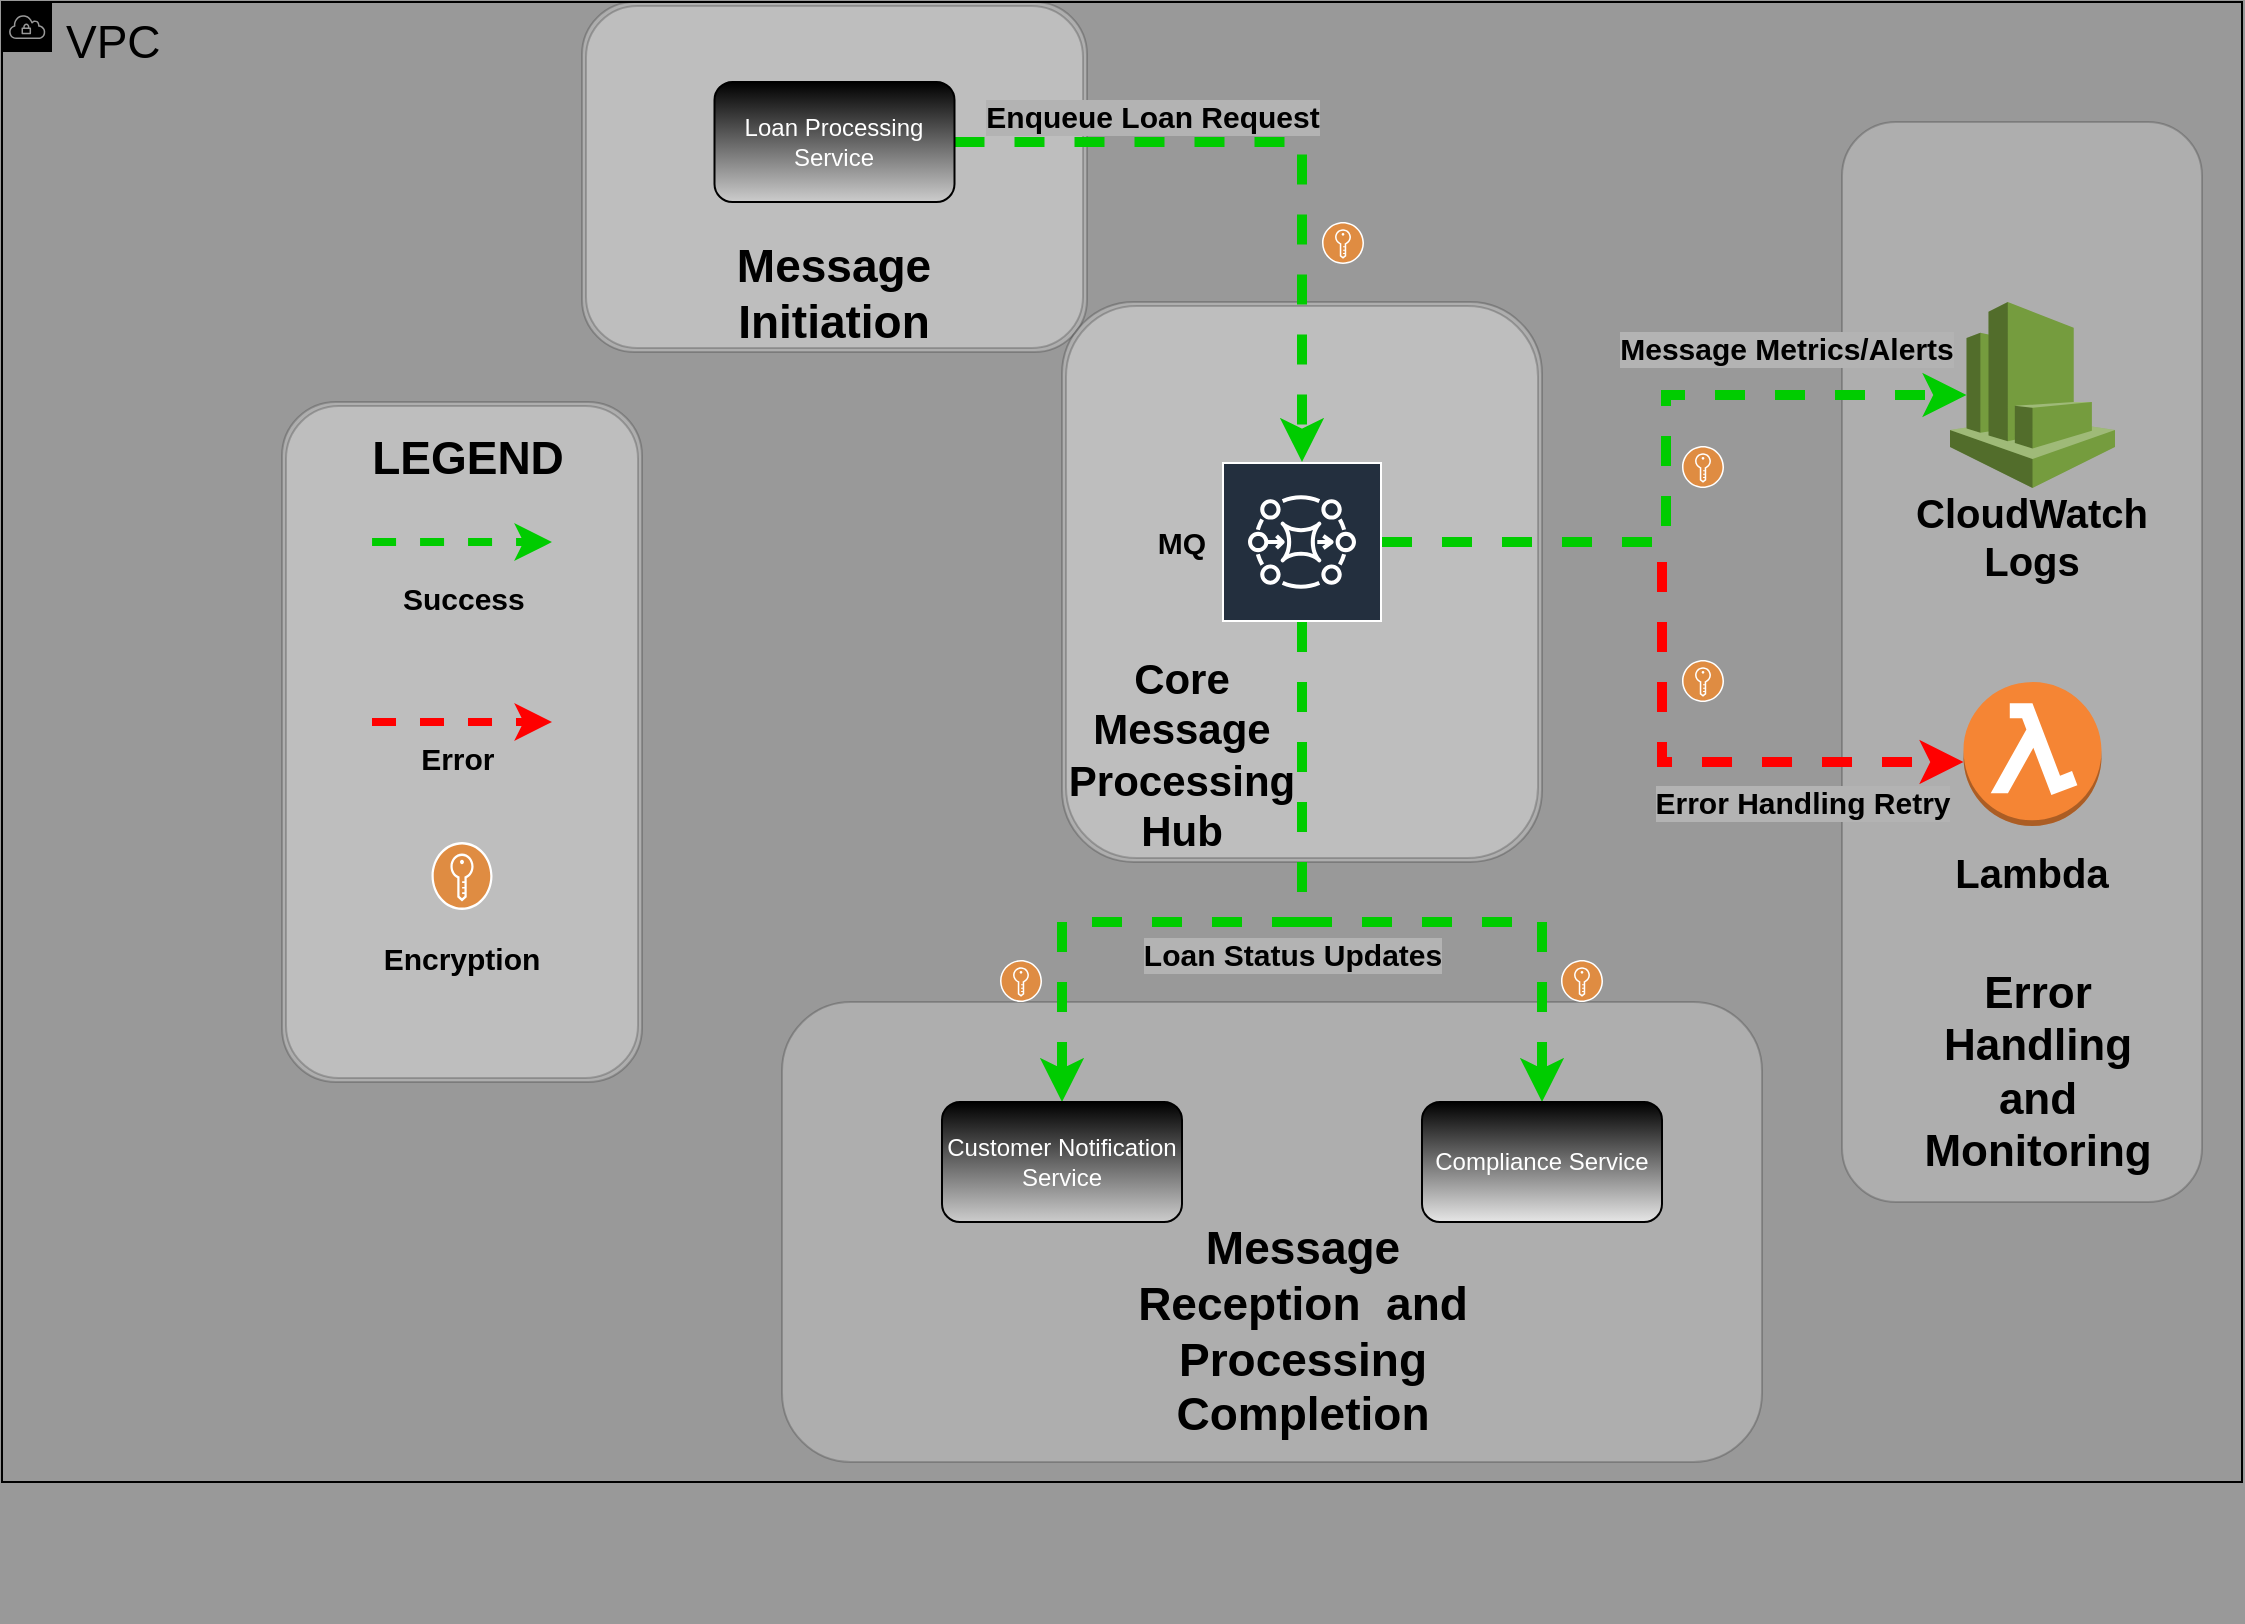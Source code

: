 <mxfile version="24.8.0">
  <diagram name="Page-1" id="SkigJRigNg3A36J5fPUV">
    <mxGraphModel dx="2173" dy="1920" grid="1" gridSize="10" guides="1" tooltips="1" connect="1" arrows="1" fold="1" page="1" pageScale="1" pageWidth="850" pageHeight="1100" background="#999999" math="0" shadow="0">
      <root>
        <mxCell id="0" />
        <mxCell id="1" parent="0" />
        <mxCell id="YzbT-L8hGDfXFzFk-YVD-21" value="a" style="shape=ext;double=1;rounded=1;whiteSpace=wrap;html=1;textOpacity=0;opacity=20;" parent="1" vertex="1">
          <mxGeometry x="-10" y="-10" width="252.5" height="175" as="geometry" />
        </mxCell>
        <mxCell id="YzbT-L8hGDfXFzFk-YVD-18" value="" style="shape=ext;double=1;rounded=1;whiteSpace=wrap;html=1;opacity=20;" parent="1" vertex="1">
          <mxGeometry x="230" y="140" width="240" height="280" as="geometry" />
        </mxCell>
        <mxCell id="YzbT-L8hGDfXFzFk-YVD-16" value="" style="rounded=1;whiteSpace=wrap;html=1;opacity=20;" parent="1" vertex="1">
          <mxGeometry x="90" y="490" width="490" height="230" as="geometry" />
        </mxCell>
        <mxCell id="YzbT-L8hGDfXFzFk-YVD-11" value="" style="rounded=1;whiteSpace=wrap;html=1;opacity=20;" parent="1" vertex="1">
          <mxGeometry x="620" y="50" width="180" height="540" as="geometry" />
        </mxCell>
        <mxCell id="fFSCSp_Biz5DmQAELRgy-18" style="edgeStyle=orthogonalEdgeStyle;rounded=0;orthogonalLoop=1;jettySize=auto;html=1;strokeColor=#00CC00;strokeWidth=5;dashed=1;" edge="1" parent="1" source="YzbT-L8hGDfXFzFk-YVD-1" target="YzbT-L8hGDfXFzFk-YVD-5">
          <mxGeometry relative="1" as="geometry">
            <Array as="points">
              <mxPoint x="350" y="450" />
              <mxPoint x="230" y="450" />
            </Array>
          </mxGeometry>
        </mxCell>
        <mxCell id="fFSCSp_Biz5DmQAELRgy-19" style="edgeStyle=orthogonalEdgeStyle;rounded=0;orthogonalLoop=1;jettySize=auto;html=1;strokeColor=#00CC00;dashed=1;strokeWidth=5;" edge="1" parent="1" source="YzbT-L8hGDfXFzFk-YVD-1" target="YzbT-L8hGDfXFzFk-YVD-4">
          <mxGeometry relative="1" as="geometry">
            <Array as="points">
              <mxPoint x="350" y="450" />
              <mxPoint x="470" y="450" />
            </Array>
          </mxGeometry>
        </mxCell>
        <mxCell id="YzbT-L8hGDfXFzFk-YVD-1" value="" style="sketch=0;outlineConnect=0;fontColor=#232F3E;gradientColor=none;strokeColor=#ffffff;fillColor=#232F3E;dashed=0;verticalLabelPosition=middle;verticalAlign=bottom;align=center;html=1;whiteSpace=wrap;fontSize=10;fontStyle=1;spacing=3;shape=mxgraph.aws4.productIcon;prIcon=mxgraph.aws4.mq;" parent="1" vertex="1">
          <mxGeometry x="310" y="220" width="80" height="80" as="geometry" />
        </mxCell>
        <mxCell id="YzbT-L8hGDfXFzFk-YVD-2" value="" style="outlineConnect=0;dashed=0;verticalLabelPosition=bottom;verticalAlign=top;align=center;html=1;shape=mxgraph.aws3.cloudwatch;fillColor=#759C3E;gradientColor=none;" parent="1" vertex="1">
          <mxGeometry x="674" y="140" width="82.5" height="93" as="geometry" />
        </mxCell>
        <mxCell id="YzbT-L8hGDfXFzFk-YVD-4" value="&lt;font color=&quot;#ffffff&quot;&gt;Compliance Service&lt;/font&gt;" style="rounded=1;whiteSpace=wrap;html=1;fillColor=#E6E6E6;gradientColor=#000000;strokeColor=#000000;gradientDirection=north;" parent="1" vertex="1">
          <mxGeometry x="410" y="540" width="120" height="60" as="geometry" />
        </mxCell>
        <mxCell id="YzbT-L8hGDfXFzFk-YVD-5" value="&lt;font color=&quot;#ffffff&quot;&gt;Customer Notification Service&lt;/font&gt;" style="rounded=1;whiteSpace=wrap;html=1;fillColor=#CCCCCC;gradientColor=#000000;strokeColor=#000000;gradientDirection=north;" parent="1" vertex="1">
          <mxGeometry x="170" y="540" width="120" height="60" as="geometry" />
        </mxCell>
        <mxCell id="fFSCSp_Biz5DmQAELRgy-61" style="edgeStyle=orthogonalEdgeStyle;rounded=0;orthogonalLoop=1;jettySize=auto;html=1;exitX=1;exitY=0.5;exitDx=0;exitDy=0;dashed=1;strokeWidth=5;strokeColor=#00CC00;" edge="1" parent="1" source="YzbT-L8hGDfXFzFk-YVD-6" target="YzbT-L8hGDfXFzFk-YVD-1">
          <mxGeometry relative="1" as="geometry" />
        </mxCell>
        <mxCell id="YzbT-L8hGDfXFzFk-YVD-6" value="&lt;font color=&quot;#ffffff&quot;&gt;Loan Processing Service&lt;/font&gt;" style="rounded=1;whiteSpace=wrap;html=1;fillColor=#CCCCCC;gradientColor=#000000;strokeColor=#000000;gradientDirection=north;" parent="1" vertex="1">
          <mxGeometry x="56.25" y="30" width="120" height="60" as="geometry" />
        </mxCell>
        <mxCell id="YzbT-L8hGDfXFzFk-YVD-7" style="edgeStyle=orthogonalEdgeStyle;rounded=0;orthogonalLoop=1;jettySize=auto;html=1;dashed=1;strokeColor=#FF0000;strokeWidth=5;" parent="1" source="YzbT-L8hGDfXFzFk-YVD-1" target="fFSCSp_Biz5DmQAELRgy-54" edge="1">
          <mxGeometry relative="1" as="geometry">
            <mxPoint x="660" y="260" as="targetPoint" />
            <Array as="points">
              <mxPoint x="530" y="260" />
              <mxPoint x="530" y="370" />
            </Array>
          </mxGeometry>
        </mxCell>
        <mxCell id="YzbT-L8hGDfXFzFk-YVD-8" value="&lt;font style=&quot;font-size: 15px;&quot;&gt;Error Handling Retry&lt;/font&gt;" style="edgeLabel;html=1;align=center;verticalAlign=middle;resizable=0;points=[];labelBackgroundColor=#B3B3B3;fontStyle=1" parent="YzbT-L8hGDfXFzFk-YVD-7" vertex="1" connectable="0">
          <mxGeometry x="-0.353" y="-6" relative="1" as="geometry">
            <mxPoint x="80" y="124" as="offset" />
          </mxGeometry>
        </mxCell>
        <mxCell id="YzbT-L8hGDfXFzFk-YVD-9" style="edgeStyle=orthogonalEdgeStyle;rounded=0;orthogonalLoop=1;jettySize=auto;html=1;entryX=0.1;entryY=0.5;entryDx=0;entryDy=0;entryPerimeter=0;strokeWidth=5;dashed=1;strokeColor=#00CC00;" parent="1" source="YzbT-L8hGDfXFzFk-YVD-1" target="YzbT-L8hGDfXFzFk-YVD-2" edge="1">
          <mxGeometry relative="1" as="geometry" />
        </mxCell>
        <mxCell id="YzbT-L8hGDfXFzFk-YVD-10" value="&lt;font style=&quot;font-size: 15px;&quot;&gt;Message Metrics/Alerts&lt;/font&gt;" style="edgeLabel;html=1;align=center;verticalAlign=middle;resizable=0;points=[];labelBackgroundColor=#B3B3B3;fontStyle=1" parent="1" vertex="1" connectable="0">
          <mxGeometry x="590.001" y="280" as="geometry">
            <mxPoint x="2" y="-117" as="offset" />
          </mxGeometry>
        </mxCell>
        <mxCell id="YzbT-L8hGDfXFzFk-YVD-17" value="Message Reception&amp;nbsp; and Processing Completion" style="text;strokeColor=none;align=center;fillColor=none;html=1;verticalAlign=middle;whiteSpace=wrap;rounded=0;fontStyle=1;fontSize=23;" parent="1" vertex="1">
          <mxGeometry x="252.5" y="640" width="195" height="30" as="geometry" />
        </mxCell>
        <mxCell id="YzbT-L8hGDfXFzFk-YVD-19" value="&lt;font style=&quot;font-size: 21px;&quot;&gt;Core Message Processing Hub&lt;/font&gt;" style="text;strokeColor=none;align=center;fillColor=none;html=1;verticalAlign=middle;whiteSpace=wrap;rounded=0;fontSize=15;fontStyle=1" parent="1" vertex="1">
          <mxGeometry x="225" y="351" width="130" height="30" as="geometry" />
        </mxCell>
        <mxCell id="YzbT-L8hGDfXFzFk-YVD-22" value="&lt;font style=&quot;font-size: 23px;&quot;&gt;Message Initiation&lt;/font&gt;" style="text;strokeColor=none;align=center;fillColor=none;html=1;verticalAlign=middle;whiteSpace=wrap;rounded=0;fontSize=15;fontStyle=1" parent="1" vertex="1">
          <mxGeometry x="46.25" y="121" width="140" height="30" as="geometry" />
        </mxCell>
        <mxCell id="YzbT-L8hGDfXFzFk-YVD-24" value="Error Handling and Monitoring" style="text;strokeColor=none;align=center;fillColor=none;html=1;verticalAlign=middle;whiteSpace=wrap;rounded=0;fontSize=22;fontStyle=1" parent="1" vertex="1">
          <mxGeometry x="688.25" y="510" width="60" height="30" as="geometry" />
        </mxCell>
        <mxCell id="lU9kTMsstc44mvVwPtHD-2" value="&lt;font style=&quot;font-size: 15px;&quot;&gt;Enqueue Loan Request&lt;/font&gt;" style="edgeLabel;html=1;align=center;verticalAlign=middle;resizable=0;points=[];labelBackgroundColor=#B3B3B3;fontStyle=1" parent="1" vertex="1" connectable="0">
          <mxGeometry x="630.004" y="381" as="geometry">
            <mxPoint x="-355" y="-334" as="offset" />
          </mxGeometry>
        </mxCell>
        <mxCell id="lU9kTMsstc44mvVwPtHD-3" value="&lt;font style=&quot;font-size: 15px;&quot;&gt;Loan Status Updates&lt;/font&gt;" style="edgeLabel;html=1;align=center;verticalAlign=middle;resizable=0;points=[];labelBackgroundColor=#B3B3B3;fontStyle=1" parent="1" vertex="1" connectable="0">
          <mxGeometry x="700.004" y="800" as="geometry">
            <mxPoint x="-355" y="-334" as="offset" />
          </mxGeometry>
        </mxCell>
        <mxCell id="fFSCSp_Biz5DmQAELRgy-1" value="" style="group" vertex="1" connectable="0" parent="1">
          <mxGeometry x="-160" y="190" width="180" height="340" as="geometry" />
        </mxCell>
        <mxCell id="fFSCSp_Biz5DmQAELRgy-2" value="" style="shape=ext;double=1;rounded=1;whiteSpace=wrap;html=1;opacity=20;" vertex="1" parent="fFSCSp_Biz5DmQAELRgy-1">
          <mxGeometry width="180" height="340.0" as="geometry" />
        </mxCell>
        <mxCell id="fFSCSp_Biz5DmQAELRgy-3" value="" style="endArrow=classic;html=1;rounded=0;entryX=0.833;entryY=0.83;entryDx=0;entryDy=0;entryPerimeter=0;dashed=1;strokeColor=#00CC00;strokeWidth=4;" edge="1" parent="fFSCSp_Biz5DmQAELRgy-1">
          <mxGeometry width="50" height="50" relative="1" as="geometry">
            <mxPoint x="45.03" y="69.997" as="sourcePoint" />
            <mxPoint x="134.97" y="70.026" as="targetPoint" />
          </mxGeometry>
        </mxCell>
        <mxCell id="fFSCSp_Biz5DmQAELRgy-4" value="" style="endArrow=classic;html=1;rounded=0;entryX=0.833;entryY=0.83;entryDx=0;entryDy=0;entryPerimeter=0;strokeColor=#FF0000;dashed=1;strokeWidth=4;" edge="1" parent="fFSCSp_Biz5DmQAELRgy-1">
          <mxGeometry width="50" height="50" relative="1" as="geometry">
            <mxPoint x="45" y="160.0" as="sourcePoint" />
            <mxPoint x="135" y="160.0" as="targetPoint" />
          </mxGeometry>
        </mxCell>
        <mxCell id="fFSCSp_Biz5DmQAELRgy-11" value="&lt;b&gt;&lt;font style=&quot;font-size: 15px;&quot;&gt;Success&amp;nbsp;&lt;/font&gt;&lt;/b&gt;" style="text;strokeColor=none;align=center;fillColor=none;html=1;verticalAlign=middle;whiteSpace=wrap;rounded=0;" vertex="1" parent="fFSCSp_Biz5DmQAELRgy-1">
          <mxGeometry x="63" y="90.003" width="60" height="16.721" as="geometry" />
        </mxCell>
        <mxCell id="fFSCSp_Biz5DmQAELRgy-12" value="&lt;b&gt;&lt;font style=&quot;font-size: 15px;&quot;&gt;Error&amp;nbsp;&lt;/font&gt;&lt;/b&gt;" style="text;strokeColor=none;align=center;fillColor=none;html=1;verticalAlign=middle;whiteSpace=wrap;rounded=0;" vertex="1" parent="fFSCSp_Biz5DmQAELRgy-1">
          <mxGeometry x="60" y="170.004" width="60" height="16.721" as="geometry" />
        </mxCell>
        <mxCell id="fFSCSp_Biz5DmQAELRgy-13" value="&lt;b style=&quot;&quot;&gt;&lt;font style=&quot;font-size: 23px;&quot;&gt;LEGEND&lt;/font&gt;&lt;/b&gt;" style="text;strokeColor=none;align=center;fillColor=none;html=1;verticalAlign=middle;whiteSpace=wrap;rounded=0;fontSize=18;" vertex="1" parent="fFSCSp_Biz5DmQAELRgy-1">
          <mxGeometry x="63" y="19.997" width="60" height="16.721" as="geometry" />
        </mxCell>
        <mxCell id="fFSCSp_Biz5DmQAELRgy-56" value="" style="sketch=0;pointerEvents=1;shadow=0;dashed=0;html=1;strokeColor=none;fillColor=#DF8C42;labelPosition=center;verticalLabelPosition=bottom;verticalAlign=top;align=center;outlineConnect=0;shape=mxgraph.veeam2.encrypted;" vertex="1" parent="fFSCSp_Biz5DmQAELRgy-1">
          <mxGeometry x="74.75" y="220" width="30.5" height="34" as="geometry" />
        </mxCell>
        <mxCell id="fFSCSp_Biz5DmQAELRgy-57" value="&lt;b&gt;&lt;font style=&quot;font-size: 15px;&quot;&gt;Encryption&lt;/font&gt;&lt;/b&gt;" style="text;strokeColor=none;align=center;fillColor=none;html=1;verticalAlign=middle;whiteSpace=wrap;rounded=0;" vertex="1" parent="fFSCSp_Biz5DmQAELRgy-1">
          <mxGeometry x="60" y="269.997" width="60" height="16.721" as="geometry" />
        </mxCell>
        <mxCell id="fFSCSp_Biz5DmQAELRgy-24" value="&lt;b&gt;&lt;font style=&quot;font-size: 20px;&quot;&gt;CloudWatch Logs&lt;/font&gt;&lt;/b&gt;" style="text;strokeColor=none;align=center;fillColor=none;html=1;verticalAlign=middle;whiteSpace=wrap;rounded=0;" vertex="1" parent="1">
          <mxGeometry x="685.25" y="241.75" width="60" height="30" as="geometry" />
        </mxCell>
        <mxCell id="fFSCSp_Biz5DmQAELRgy-30" value="&lt;b&gt;&lt;font style=&quot;font-size: 20px;&quot;&gt;Lambda&lt;/font&gt;&lt;/b&gt;" style="text;strokeColor=none;align=center;fillColor=none;html=1;verticalAlign=middle;whiteSpace=wrap;rounded=0;" vertex="1" parent="1">
          <mxGeometry x="674" y="410" width="81.75" height="30" as="geometry" />
        </mxCell>
        <mxCell id="fFSCSp_Biz5DmQAELRgy-32" value="&lt;b&gt;&lt;font style=&quot;font-size: 15px;&quot;&gt;MQ&lt;/font&gt;&lt;/b&gt;" style="text;strokeColor=none;align=center;fillColor=none;html=1;verticalAlign=middle;whiteSpace=wrap;rounded=0;" vertex="1" parent="1">
          <mxGeometry x="260" y="245" width="60" height="30" as="geometry" />
        </mxCell>
        <mxCell id="fFSCSp_Biz5DmQAELRgy-34" value="" style="sketch=0;pointerEvents=1;shadow=0;dashed=0;html=1;strokeColor=none;fillColor=#DF8C42;labelPosition=center;verticalLabelPosition=bottom;verticalAlign=top;align=center;outlineConnect=0;shape=mxgraph.veeam2.encrypted;" vertex="1" parent="1">
          <mxGeometry x="199" y="469" width="21" height="21" as="geometry" />
        </mxCell>
        <mxCell id="fFSCSp_Biz5DmQAELRgy-46" value="" style="sketch=0;pointerEvents=1;shadow=0;dashed=0;html=1;strokeColor=none;fillColor=#DF8C42;labelPosition=center;verticalLabelPosition=bottom;verticalAlign=top;align=center;outlineConnect=0;shape=mxgraph.veeam2.encrypted;" vertex="1" parent="1">
          <mxGeometry x="360" y="100" width="21" height="21" as="geometry" />
        </mxCell>
        <mxCell id="fFSCSp_Biz5DmQAELRgy-48" value="" style="sketch=0;pointerEvents=1;shadow=0;dashed=0;html=1;strokeColor=none;fillColor=#DF8C42;labelPosition=center;verticalLabelPosition=bottom;verticalAlign=top;align=center;outlineConnect=0;shape=mxgraph.veeam2.encrypted;" vertex="1" parent="1">
          <mxGeometry x="540" y="212" width="21" height="21" as="geometry" />
        </mxCell>
        <mxCell id="fFSCSp_Biz5DmQAELRgy-50" value="" style="sketch=0;pointerEvents=1;shadow=0;dashed=0;html=1;strokeColor=none;fillColor=#DF8C42;labelPosition=center;verticalLabelPosition=bottom;verticalAlign=top;align=center;outlineConnect=0;shape=mxgraph.veeam2.encrypted;" vertex="1" parent="1">
          <mxGeometry x="540" y="319" width="21" height="21" as="geometry" />
        </mxCell>
        <mxCell id="fFSCSp_Biz5DmQAELRgy-52" value="" style="sketch=0;pointerEvents=1;shadow=0;dashed=0;html=1;strokeColor=none;fillColor=#DF8C42;labelPosition=center;verticalLabelPosition=bottom;verticalAlign=top;align=center;outlineConnect=0;shape=mxgraph.veeam2.encrypted;" vertex="1" parent="1">
          <mxGeometry x="479.5" y="469" width="21" height="21" as="geometry" />
        </mxCell>
        <mxCell id="fFSCSp_Biz5DmQAELRgy-54" value="" style="outlineConnect=0;dashed=0;verticalLabelPosition=bottom;verticalAlign=top;align=center;html=1;shape=mxgraph.aws3.lambda_function;fillColor=#F58534;gradientColor=none;" vertex="1" parent="1">
          <mxGeometry x="680.75" y="330" width="69" height="72" as="geometry" />
        </mxCell>
        <mxCell id="fFSCSp_Biz5DmQAELRgy-63" value="&lt;font style=&quot;font-size: 23px;&quot; color=&quot;#000000&quot;&gt;VPC&lt;/font&gt;" style="sketch=0;outlineConnect=0;gradientColor=none;html=1;whiteSpace=wrap;fontSize=12;fontStyle=0;shape=mxgraph.aws4.group;grIcon=mxgraph.aws4.group_vpc;strokeColor=#000000;fillColor=none;verticalAlign=top;align=left;spacingLeft=30;fontColor=#879196;dashed=0;" vertex="1" parent="1">
          <mxGeometry x="-300" y="-10" width="1120" height="740" as="geometry" />
        </mxCell>
      </root>
    </mxGraphModel>
  </diagram>
</mxfile>
